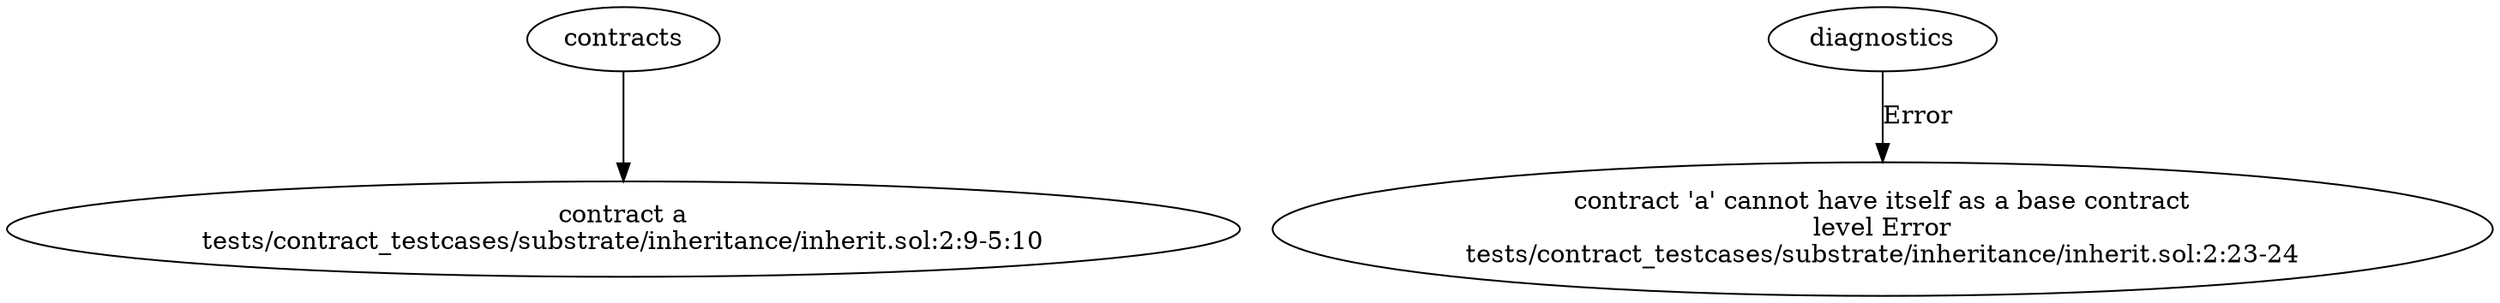 strict digraph "tests/contract_testcases/substrate/inheritance/inherit.sol" {
	contract [label="contract a\ntests/contract_testcases/substrate/inheritance/inherit.sol:2:9-5:10"]
	diagnostic [label="contract 'a' cannot have itself as a base contract\nlevel Error\ntests/contract_testcases/substrate/inheritance/inherit.sol:2:23-24"]
	contracts -> contract
	diagnostics -> diagnostic [label="Error"]
}
